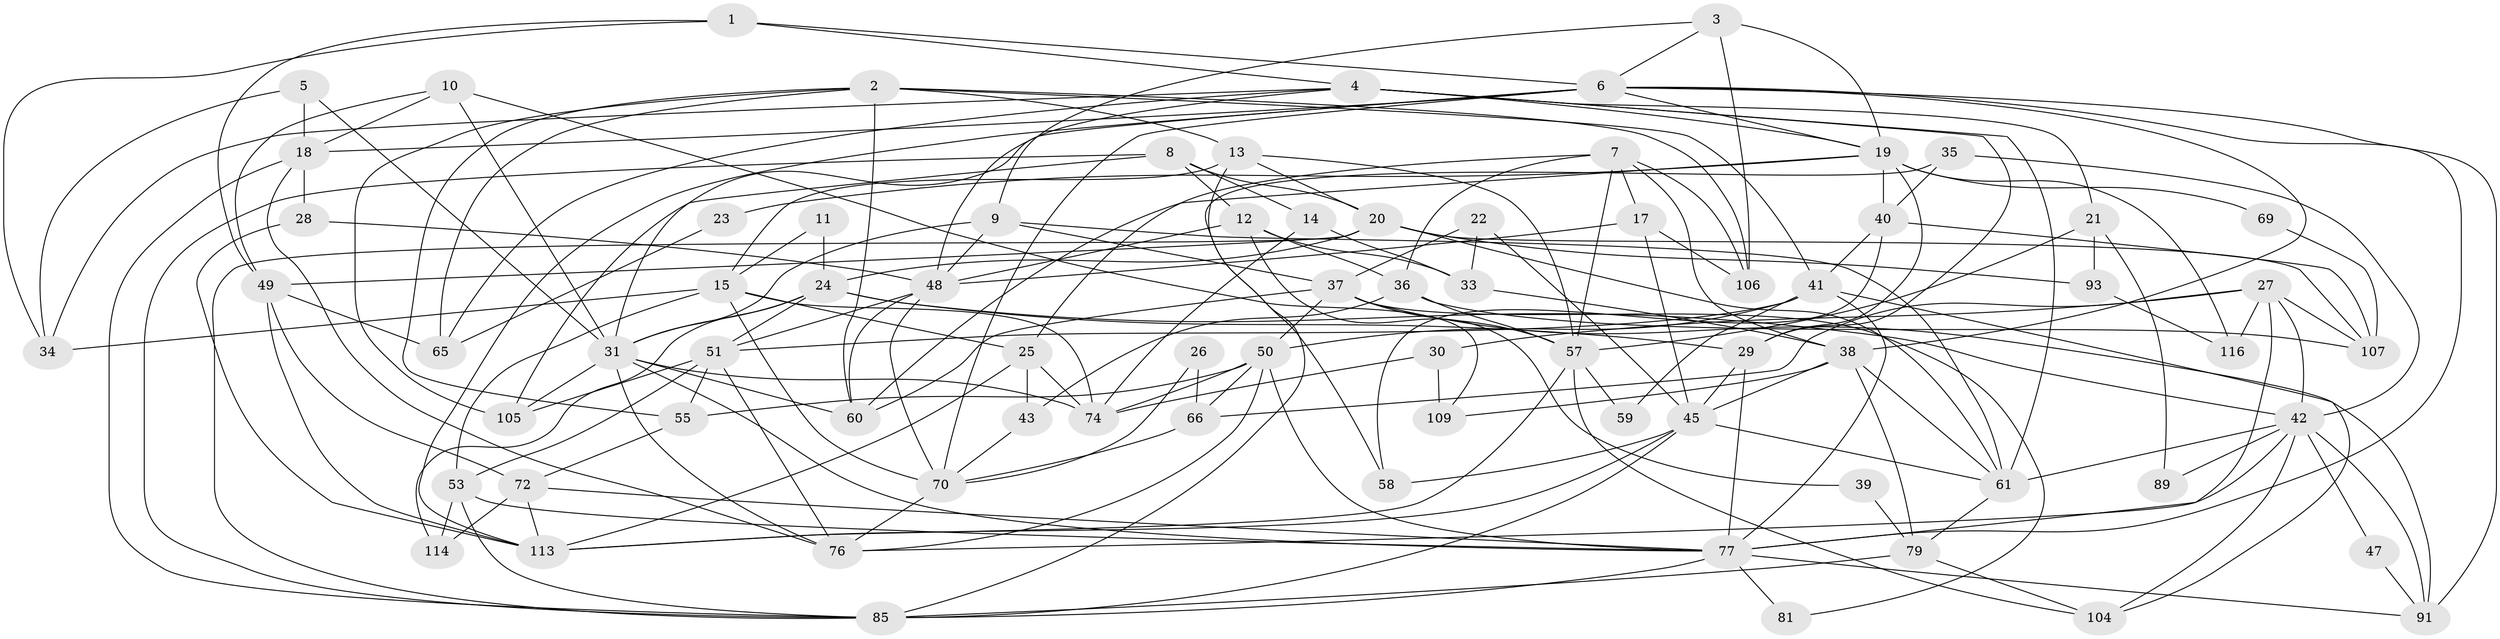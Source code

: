 // original degree distribution, {4: 0.27049180327868855, 6: 0.12295081967213115, 3: 0.23770491803278687, 5: 0.18032786885245902, 2: 0.1557377049180328, 7: 0.01639344262295082, 9: 0.00819672131147541, 8: 0.00819672131147541}
// Generated by graph-tools (version 1.1) at 2025/41/03/06/25 10:41:58]
// undirected, 76 vertices, 193 edges
graph export_dot {
graph [start="1"]
  node [color=gray90,style=filled];
  1 [super="+56"];
  2 [super="+16"];
  3;
  4 [super="+83"];
  5;
  6 [super="+68"];
  7 [super="+101"];
  8;
  9 [super="+98"];
  10 [super="+32"];
  11;
  12 [super="+44"];
  13 [super="+122"];
  14;
  15 [super="+87"];
  17 [super="+84"];
  18 [super="+90"];
  19 [super="+82"];
  20 [super="+46"];
  21;
  22;
  23;
  24 [super="+73"];
  25 [super="+54"];
  26;
  27 [super="+64"];
  28;
  29 [super="+71"];
  30;
  31 [super="+78"];
  33 [super="+80"];
  34;
  35;
  36 [super="+119"];
  37 [super="+112"];
  38 [super="+96"];
  39;
  40 [super="+103"];
  41 [super="+75"];
  42 [super="+52"];
  43;
  45 [super="+62"];
  47;
  48 [super="+102"];
  49 [super="+110"];
  50 [super="+95"];
  51 [super="+67"];
  53 [super="+63"];
  55;
  57 [super="+115"];
  58 [super="+94"];
  59;
  60 [super="+86"];
  61 [super="+111"];
  65 [super="+88"];
  66;
  69;
  70 [super="+120"];
  72 [super="+99"];
  74 [super="+92"];
  76 [super="+117"];
  77 [super="+97"];
  79 [super="+121"];
  81;
  85 [super="+100"];
  89;
  91;
  93;
  104;
  105;
  106;
  107 [super="+108"];
  109;
  113 [super="+118"];
  114;
  116;
  1 -- 34;
  1 -- 49;
  1 -- 4;
  1 -- 6;
  2 -- 105;
  2 -- 65;
  2 -- 55;
  2 -- 41;
  2 -- 106;
  2 -- 13;
  2 -- 60;
  3 -- 106;
  3 -- 19;
  3 -- 6;
  3 -- 9;
  4 -- 34;
  4 -- 21;
  4 -- 48;
  4 -- 65;
  4 -- 19;
  4 -- 61;
  4 -- 29;
  5 -- 18;
  5 -- 34;
  5 -- 31;
  6 -- 91;
  6 -- 70;
  6 -- 77;
  6 -- 113;
  6 -- 19;
  6 -- 31;
  6 -- 18;
  6 -- 38;
  7 -- 38;
  7 -- 17;
  7 -- 57;
  7 -- 36;
  7 -- 25;
  7 -- 106;
  8 -- 105;
  8 -- 14;
  8 -- 85;
  8 -- 20;
  8 -- 12;
  9 -- 37;
  9 -- 61;
  9 -- 48;
  9 -- 31;
  10 -- 109;
  10 -- 49;
  10 -- 31;
  10 -- 18;
  11 -- 24;
  11 -- 15;
  12 -- 39;
  12 -- 33;
  12 -- 36;
  12 -- 48;
  13 -- 57;
  13 -- 58;
  13 -- 20;
  13 -- 15;
  14 -- 74;
  14 -- 33;
  15 -- 70;
  15 -- 34;
  15 -- 53;
  15 -- 25;
  15 -- 74;
  17 -- 106;
  17 -- 48;
  17 -- 45;
  18 -- 85;
  18 -- 28 [weight=2];
  18 -- 76;
  19 -- 116;
  19 -- 69;
  19 -- 23;
  19 -- 60;
  19 -- 40;
  19 -- 29;
  20 -- 49;
  20 -- 85;
  20 -- 61 [weight=2];
  20 -- 93;
  20 -- 24;
  20 -- 107;
  21 -- 89;
  21 -- 93;
  21 -- 57;
  22 -- 45;
  22 -- 37;
  22 -- 33;
  23 -- 65;
  24 -- 31;
  24 -- 29;
  24 -- 114;
  24 -- 51 [weight=2];
  24 -- 42;
  25 -- 43;
  25 -- 113;
  25 -- 74;
  26 -- 66;
  26 -- 70;
  27 -- 66;
  27 -- 77 [weight=2];
  27 -- 30;
  27 -- 116;
  27 -- 42;
  27 -- 107;
  28 -- 113;
  28 -- 48;
  29 -- 45;
  29 -- 77;
  30 -- 74;
  30 -- 109;
  31 -- 74;
  31 -- 105;
  31 -- 76;
  31 -- 77;
  31 -- 60;
  33 -- 38 [weight=2];
  35 -- 85;
  35 -- 42;
  35 -- 40;
  36 -- 57;
  36 -- 43;
  36 -- 107;
  37 -- 50;
  37 -- 81;
  37 -- 91;
  37 -- 57;
  37 -- 60;
  38 -- 45;
  38 -- 109;
  38 -- 61;
  38 -- 79;
  39 -- 79;
  40 -- 41;
  40 -- 58;
  40 -- 107;
  41 -- 59;
  41 -- 104;
  41 -- 77;
  41 -- 51;
  41 -- 50;
  42 -- 89;
  42 -- 104;
  42 -- 76;
  42 -- 91;
  42 -- 61;
  42 -- 47;
  43 -- 70;
  45 -- 61;
  45 -- 58;
  45 -- 113;
  45 -- 85;
  47 -- 91;
  48 -- 51;
  48 -- 60;
  48 -- 70;
  49 -- 113;
  49 -- 72;
  49 -- 65;
  50 -- 74;
  50 -- 66;
  50 -- 55;
  50 -- 76;
  50 -- 77;
  51 -- 105;
  51 -- 55;
  51 -- 76;
  51 -- 53;
  53 -- 85;
  53 -- 114;
  53 -- 77;
  55 -- 72;
  57 -- 59;
  57 -- 113;
  57 -- 104;
  61 -- 79;
  66 -- 70;
  69 -- 107;
  70 -- 76;
  72 -- 114;
  72 -- 77;
  72 -- 113;
  77 -- 91;
  77 -- 81;
  77 -- 85;
  79 -- 104;
  79 -- 85;
  93 -- 116;
}
